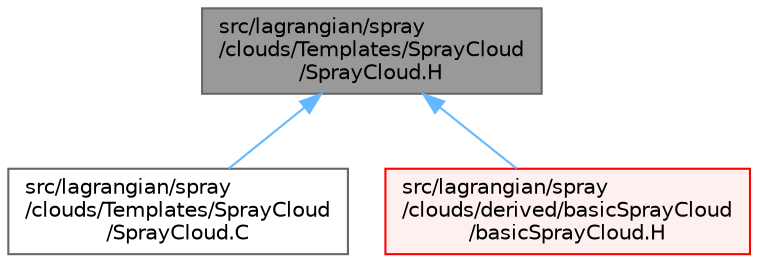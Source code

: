 digraph "src/lagrangian/spray/clouds/Templates/SprayCloud/SprayCloud.H"
{
 // LATEX_PDF_SIZE
  bgcolor="transparent";
  edge [fontname=Helvetica,fontsize=10,labelfontname=Helvetica,labelfontsize=10];
  node [fontname=Helvetica,fontsize=10,shape=box,height=0.2,width=0.4];
  Node1 [id="Node000001",label="src/lagrangian/spray\l/clouds/Templates/SprayCloud\l/SprayCloud.H",height=0.2,width=0.4,color="gray40", fillcolor="grey60", style="filled", fontcolor="black",tooltip=" "];
  Node1 -> Node2 [id="edge1_Node000001_Node000002",dir="back",color="steelblue1",style="solid",tooltip=" "];
  Node2 [id="Node000002",label="src/lagrangian/spray\l/clouds/Templates/SprayCloud\l/SprayCloud.C",height=0.2,width=0.4,color="grey40", fillcolor="white", style="filled",URL="$SprayCloud_8C.html",tooltip=" "];
  Node1 -> Node3 [id="edge2_Node000001_Node000003",dir="back",color="steelblue1",style="solid",tooltip=" "];
  Node3 [id="Node000003",label="src/lagrangian/spray\l/clouds/derived/basicSprayCloud\l/basicSprayCloud.H",height=0.2,width=0.4,color="red", fillcolor="#FFF0F0", style="filled",URL="$basicSprayCloud_8H.html",tooltip=" "];
}
